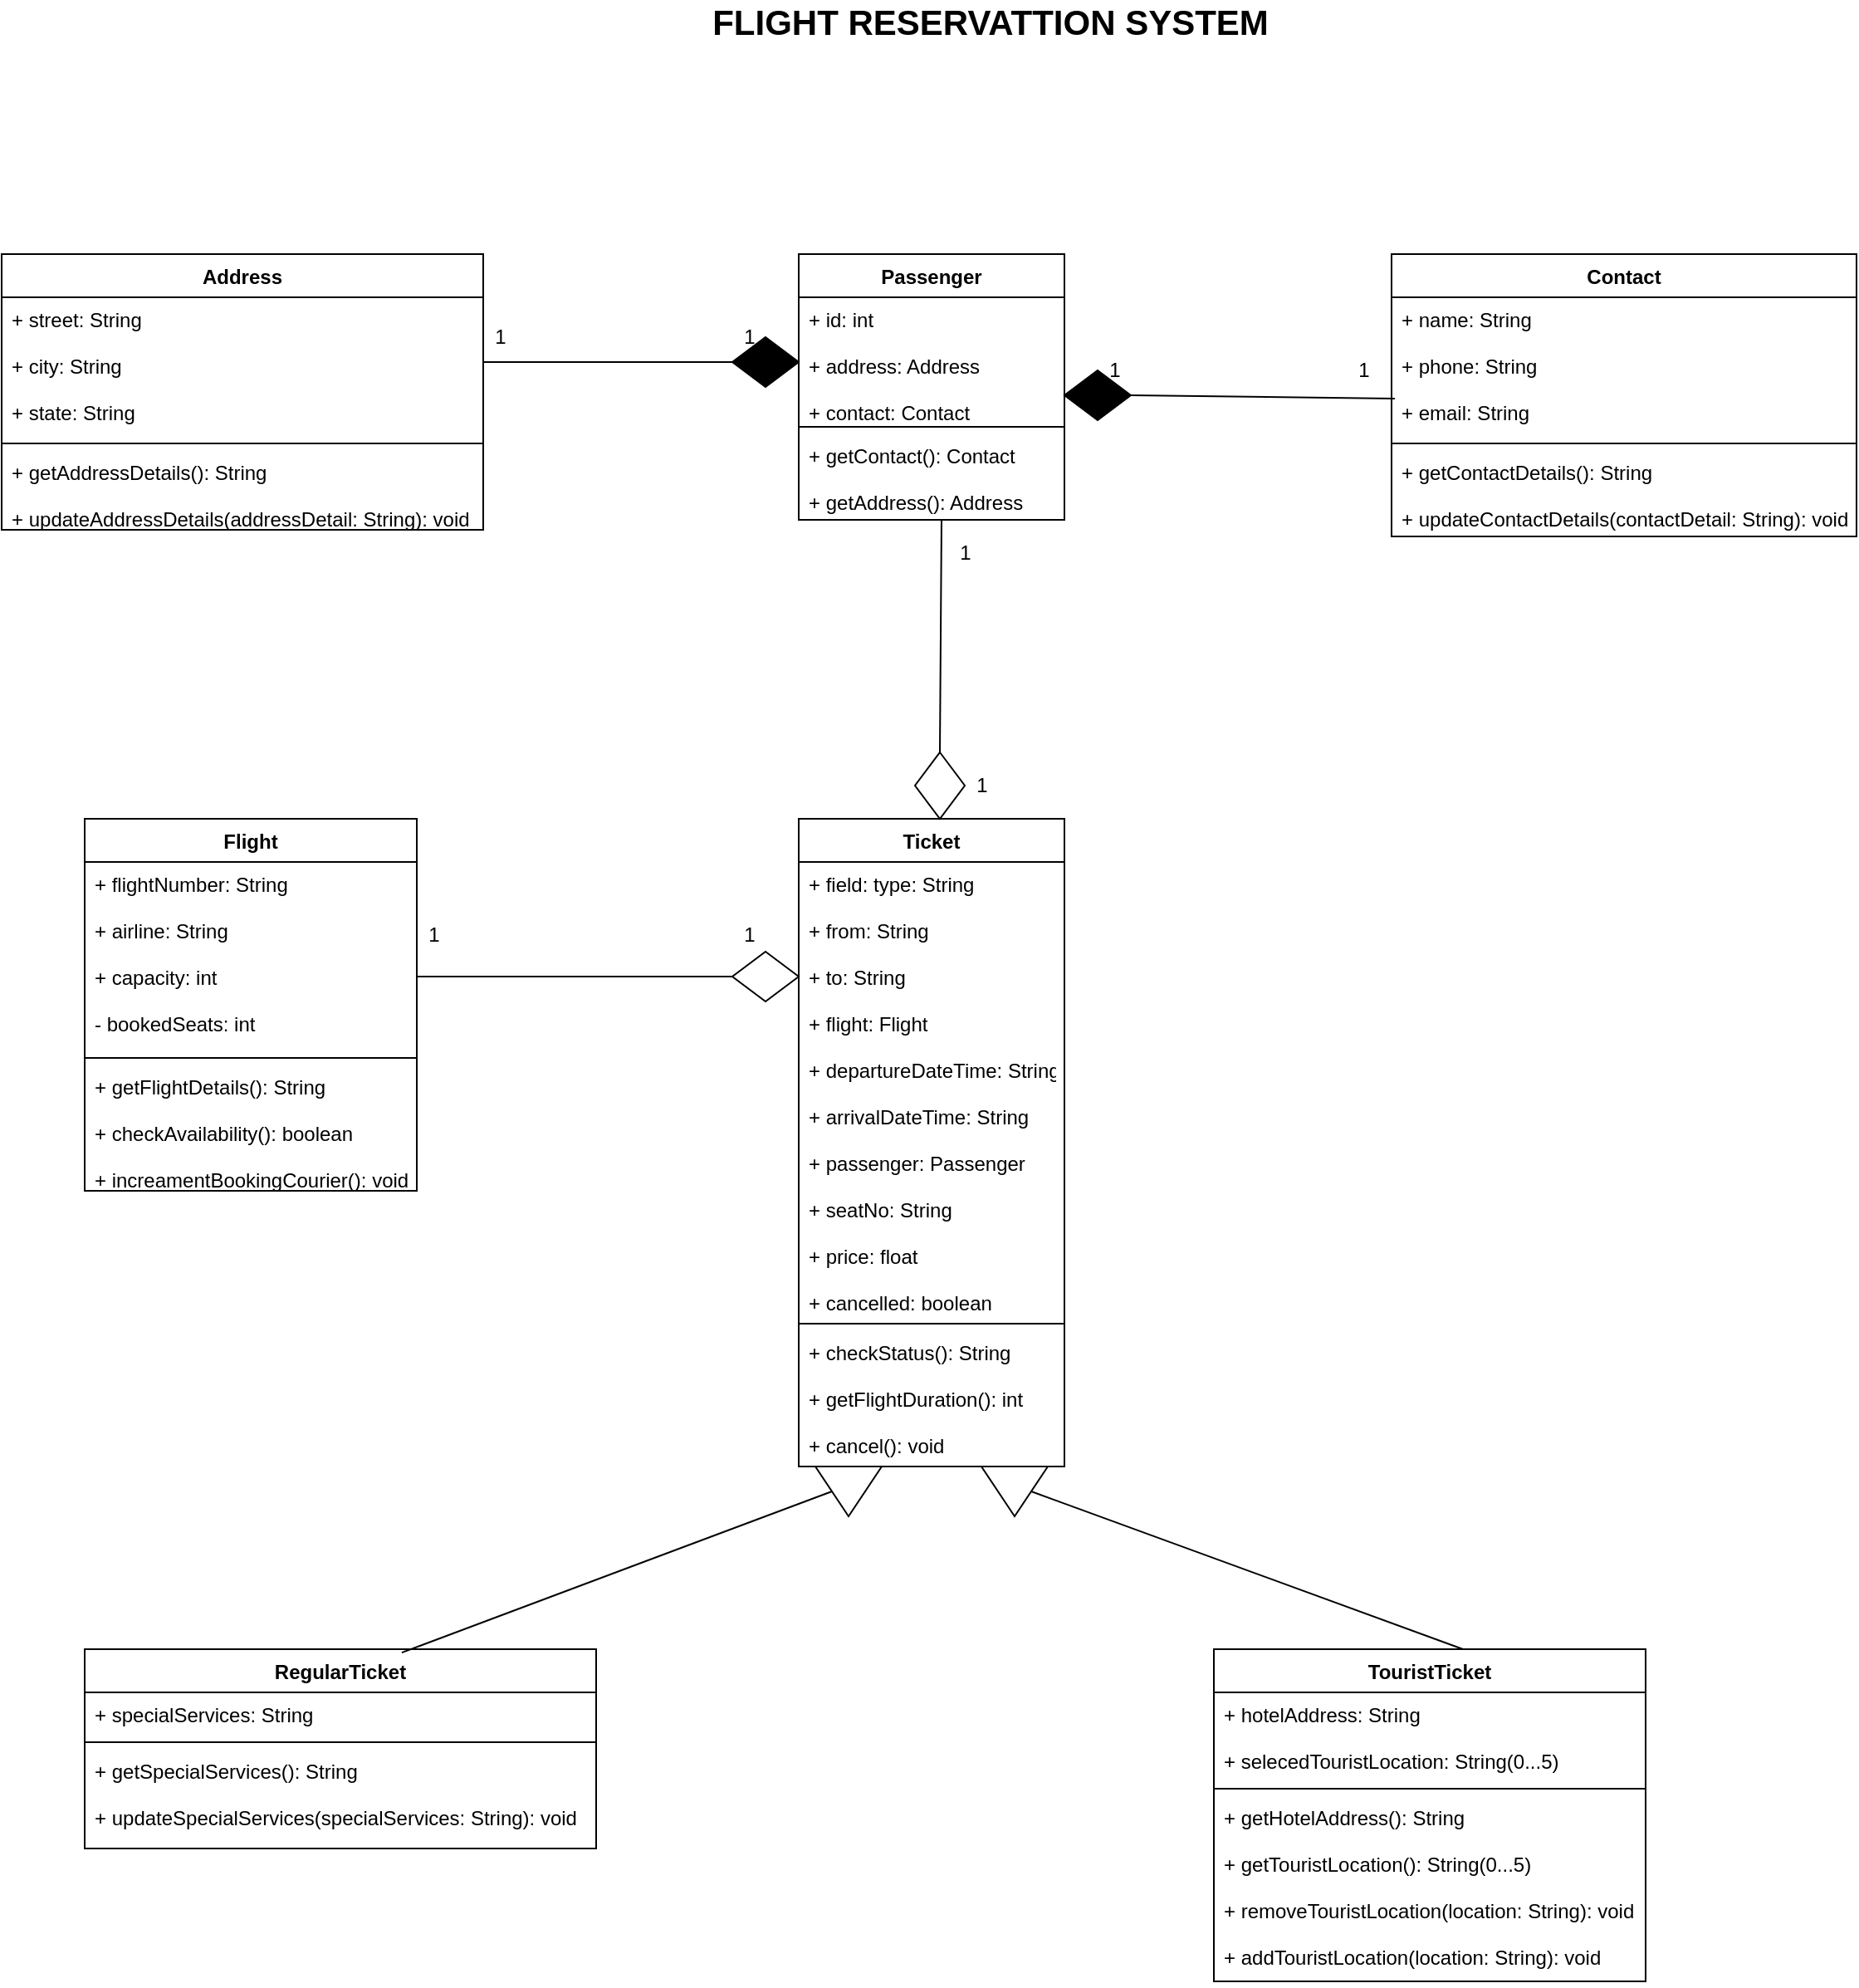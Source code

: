 <mxfile version="14.6.5" type="github">
  <diagram id="jDGhtGgy6Fya30NNC-IF" name="Page-2">
    <mxGraphModel dx="1695" dy="1651" grid="1" gridSize="10" guides="0" tooltips="1" connect="1" arrows="1" fold="1" page="1" pageScale="1" pageWidth="827" pageHeight="1169" math="0" shadow="0">
      <root>
        <mxCell id="gaLubMEoClc1zH-KKvDd-0" />
        <mxCell id="gaLubMEoClc1zH-KKvDd-1" parent="gaLubMEoClc1zH-KKvDd-0" />
        <mxCell id="gaLubMEoClc1zH-KKvDd-2" value="Address" style="swimlane;fontStyle=1;align=center;verticalAlign=top;childLayout=stackLayout;horizontal=1;startSize=26;horizontalStack=0;resizeParent=1;resizeParentMax=0;resizeLast=0;collapsible=1;marginBottom=0;" parent="gaLubMEoClc1zH-KKvDd-1" vertex="1">
          <mxGeometry x="-10" y="-400" width="290" height="166" as="geometry" />
        </mxCell>
        <mxCell id="gaLubMEoClc1zH-KKvDd-3" value="+ street: String&#xa;&#xa;+ city: String&#xa;&#xa;+ state: String" style="text;strokeColor=none;fillColor=none;align=left;verticalAlign=top;spacingLeft=4;spacingRight=4;overflow=hidden;rotatable=0;points=[[0,0.5],[1,0.5]];portConstraint=eastwest;" parent="gaLubMEoClc1zH-KKvDd-2" vertex="1">
          <mxGeometry y="26" width="290" height="84" as="geometry" />
        </mxCell>
        <mxCell id="gaLubMEoClc1zH-KKvDd-4" value="" style="line;strokeWidth=1;fillColor=none;align=left;verticalAlign=middle;spacingTop=-1;spacingLeft=3;spacingRight=3;rotatable=0;labelPosition=right;points=[];portConstraint=eastwest;" parent="gaLubMEoClc1zH-KKvDd-2" vertex="1">
          <mxGeometry y="110" width="290" height="8" as="geometry" />
        </mxCell>
        <mxCell id="gaLubMEoClc1zH-KKvDd-5" value="+ getAddressDetails(): String&#xa;&#xa;+ updateAddressDetails(addressDetail: String): void" style="text;strokeColor=none;fillColor=none;align=left;verticalAlign=top;spacingLeft=4;spacingRight=4;overflow=hidden;rotatable=0;points=[[0,0.5],[1,0.5]];portConstraint=eastwest;" parent="gaLubMEoClc1zH-KKvDd-2" vertex="1">
          <mxGeometry y="118" width="290" height="48" as="geometry" />
        </mxCell>
        <mxCell id="gaLubMEoClc1zH-KKvDd-6" value="Flight" style="swimlane;fontStyle=1;align=center;verticalAlign=top;childLayout=stackLayout;horizontal=1;startSize=26;horizontalStack=0;resizeParent=1;resizeParentMax=0;resizeLast=0;collapsible=1;marginBottom=0;" parent="gaLubMEoClc1zH-KKvDd-1" vertex="1">
          <mxGeometry x="40" y="-60" width="200" height="224" as="geometry" />
        </mxCell>
        <mxCell id="gaLubMEoClc1zH-KKvDd-7" value="+ flightNumber: String&#xa;&#xa;+ airline: String&#xa;&#xa;+ capacity: int&#xa;&#xa;- bookedSeats: int" style="text;strokeColor=none;fillColor=none;align=left;verticalAlign=top;spacingLeft=4;spacingRight=4;overflow=hidden;rotatable=0;points=[[0,0.5],[1,0.5]];portConstraint=eastwest;" parent="gaLubMEoClc1zH-KKvDd-6" vertex="1">
          <mxGeometry y="26" width="200" height="114" as="geometry" />
        </mxCell>
        <mxCell id="gaLubMEoClc1zH-KKvDd-8" value="" style="line;strokeWidth=1;fillColor=none;align=left;verticalAlign=middle;spacingTop=-1;spacingLeft=3;spacingRight=3;rotatable=0;labelPosition=right;points=[];portConstraint=eastwest;" parent="gaLubMEoClc1zH-KKvDd-6" vertex="1">
          <mxGeometry y="140" width="200" height="8" as="geometry" />
        </mxCell>
        <mxCell id="gaLubMEoClc1zH-KKvDd-9" value="+ getFlightDetails(): String&#xa;&#xa;+ checkAvailability(): boolean&#xa;&#xa;+ increamentBookingCourier(): void" style="text;strokeColor=none;fillColor=none;align=left;verticalAlign=top;spacingLeft=4;spacingRight=4;overflow=hidden;rotatable=0;points=[[0,0.5],[1,0.5]];portConstraint=eastwest;" parent="gaLubMEoClc1zH-KKvDd-6" vertex="1">
          <mxGeometry y="148" width="200" height="76" as="geometry" />
        </mxCell>
        <mxCell id="gaLubMEoClc1zH-KKvDd-10" value="Ticket" style="swimlane;fontStyle=1;align=center;verticalAlign=top;childLayout=stackLayout;horizontal=1;startSize=26;horizontalStack=0;resizeParent=1;resizeParentMax=0;resizeLast=0;collapsible=1;marginBottom=0;" parent="gaLubMEoClc1zH-KKvDd-1" vertex="1">
          <mxGeometry x="470" y="-60" width="160" height="390" as="geometry" />
        </mxCell>
        <mxCell id="gaLubMEoClc1zH-KKvDd-11" value="+ field: type: String&#xa;&#xa;+ from: String&#xa;&#xa;+ to: String&#xa;&#xa;+ flight: Flight&#xa;&#xa;+ departureDateTime: String&#xa;&#xa;+ arrivalDateTime: String&#xa;&#xa;+ passenger: Passenger&#xa;&#xa;+ seatNo: String&#xa;&#xa;+ price: float&#xa;&#xa;+ cancelled: boolean" style="text;strokeColor=none;fillColor=none;align=left;verticalAlign=top;spacingLeft=4;spacingRight=4;overflow=hidden;rotatable=0;points=[[0,0.5],[1,0.5]];portConstraint=eastwest;" parent="gaLubMEoClc1zH-KKvDd-10" vertex="1">
          <mxGeometry y="26" width="160" height="274" as="geometry" />
        </mxCell>
        <mxCell id="gaLubMEoClc1zH-KKvDd-12" value="" style="line;strokeWidth=1;fillColor=none;align=left;verticalAlign=middle;spacingTop=-1;spacingLeft=3;spacingRight=3;rotatable=0;labelPosition=right;points=[];portConstraint=eastwest;" parent="gaLubMEoClc1zH-KKvDd-10" vertex="1">
          <mxGeometry y="300" width="160" height="8" as="geometry" />
        </mxCell>
        <mxCell id="gaLubMEoClc1zH-KKvDd-13" value="+ checkStatus(): String&#xa;&#xa;+ getFlightDuration(): int&#xa;&#xa;+ cancel(): void" style="text;strokeColor=none;fillColor=none;align=left;verticalAlign=top;spacingLeft=4;spacingRight=4;overflow=hidden;rotatable=0;points=[[0,0.5],[1,0.5]];portConstraint=eastwest;" parent="gaLubMEoClc1zH-KKvDd-10" vertex="1">
          <mxGeometry y="308" width="160" height="82" as="geometry" />
        </mxCell>
        <mxCell id="gaLubMEoClc1zH-KKvDd-14" value="Passenger" style="swimlane;fontStyle=1;align=center;verticalAlign=top;childLayout=stackLayout;horizontal=1;startSize=26;horizontalStack=0;resizeParent=1;resizeParentMax=0;resizeLast=0;collapsible=1;marginBottom=0;" parent="gaLubMEoClc1zH-KKvDd-1" vertex="1">
          <mxGeometry x="470" y="-400" width="160" height="160" as="geometry" />
        </mxCell>
        <mxCell id="gaLubMEoClc1zH-KKvDd-15" value="+ id: int&#xa;&#xa;+ address: Address&#xa;&#xa;+ contact: Contact" style="text;strokeColor=none;fillColor=none;align=left;verticalAlign=top;spacingLeft=4;spacingRight=4;overflow=hidden;rotatable=0;points=[[0,0.5],[1,0.5]];portConstraint=eastwest;" parent="gaLubMEoClc1zH-KKvDd-14" vertex="1">
          <mxGeometry y="26" width="160" height="74" as="geometry" />
        </mxCell>
        <mxCell id="gaLubMEoClc1zH-KKvDd-16" value="" style="line;strokeWidth=1;fillColor=none;align=left;verticalAlign=middle;spacingTop=-1;spacingLeft=3;spacingRight=3;rotatable=0;labelPosition=right;points=[];portConstraint=eastwest;" parent="gaLubMEoClc1zH-KKvDd-14" vertex="1">
          <mxGeometry y="100" width="160" height="8" as="geometry" />
        </mxCell>
        <mxCell id="gaLubMEoClc1zH-KKvDd-17" value="+ getContact(): Contact&#xa;&#xa;+ getAddress(): Address" style="text;strokeColor=none;fillColor=none;align=left;verticalAlign=top;spacingLeft=4;spacingRight=4;overflow=hidden;rotatable=0;points=[[0,0.5],[1,0.5]];portConstraint=eastwest;" parent="gaLubMEoClc1zH-KKvDd-14" vertex="1">
          <mxGeometry y="108" width="160" height="52" as="geometry" />
        </mxCell>
        <mxCell id="gaLubMEoClc1zH-KKvDd-18" value="Contact" style="swimlane;fontStyle=1;align=center;verticalAlign=top;childLayout=stackLayout;horizontal=1;startSize=26;horizontalStack=0;resizeParent=1;resizeParentMax=0;resizeLast=0;collapsible=1;marginBottom=0;" parent="gaLubMEoClc1zH-KKvDd-1" vertex="1">
          <mxGeometry x="827" y="-400" width="280" height="170" as="geometry" />
        </mxCell>
        <mxCell id="gaLubMEoClc1zH-KKvDd-19" value="+ name: String&#xa;&#xa;+ phone: String&#xa;&#xa;+ email: String " style="text;strokeColor=none;fillColor=none;align=left;verticalAlign=top;spacingLeft=4;spacingRight=4;overflow=hidden;rotatable=0;points=[[0,0.5],[1,0.5]];portConstraint=eastwest;" parent="gaLubMEoClc1zH-KKvDd-18" vertex="1">
          <mxGeometry y="26" width="280" height="84" as="geometry" />
        </mxCell>
        <mxCell id="gaLubMEoClc1zH-KKvDd-20" value="" style="line;strokeWidth=1;fillColor=none;align=left;verticalAlign=middle;spacingTop=-1;spacingLeft=3;spacingRight=3;rotatable=0;labelPosition=right;points=[];portConstraint=eastwest;" parent="gaLubMEoClc1zH-KKvDd-18" vertex="1">
          <mxGeometry y="110" width="280" height="8" as="geometry" />
        </mxCell>
        <mxCell id="gaLubMEoClc1zH-KKvDd-21" value="+ getContactDetails(): String&#xa;&#xa;+ updateContactDetails(contactDetail: String): void" style="text;strokeColor=none;fillColor=none;align=left;verticalAlign=top;spacingLeft=4;spacingRight=4;overflow=hidden;rotatable=0;points=[[0,0.5],[1,0.5]];portConstraint=eastwest;" parent="gaLubMEoClc1zH-KKvDd-18" vertex="1">
          <mxGeometry y="118" width="280" height="52" as="geometry" />
        </mxCell>
        <mxCell id="gaLubMEoClc1zH-KKvDd-22" value="RegularTicket" style="swimlane;fontStyle=1;align=center;verticalAlign=top;childLayout=stackLayout;horizontal=1;startSize=26;horizontalStack=0;resizeParent=1;resizeParentMax=0;resizeLast=0;collapsible=1;marginBottom=0;" parent="gaLubMEoClc1zH-KKvDd-1" vertex="1">
          <mxGeometry x="40" y="440" width="308" height="120" as="geometry" />
        </mxCell>
        <mxCell id="gaLubMEoClc1zH-KKvDd-23" value="+ specialServices: String " style="text;strokeColor=none;fillColor=none;align=left;verticalAlign=top;spacingLeft=4;spacingRight=4;overflow=hidden;rotatable=0;points=[[0,0.5],[1,0.5]];portConstraint=eastwest;" parent="gaLubMEoClc1zH-KKvDd-22" vertex="1">
          <mxGeometry y="26" width="308" height="26" as="geometry" />
        </mxCell>
        <mxCell id="gaLubMEoClc1zH-KKvDd-24" value="" style="line;strokeWidth=1;fillColor=none;align=left;verticalAlign=middle;spacingTop=-1;spacingLeft=3;spacingRight=3;rotatable=0;labelPosition=right;points=[];portConstraint=eastwest;" parent="gaLubMEoClc1zH-KKvDd-22" vertex="1">
          <mxGeometry y="52" width="308" height="8" as="geometry" />
        </mxCell>
        <mxCell id="gaLubMEoClc1zH-KKvDd-25" value="+ getSpecialServices(): String&#xa;&#xa;+ updateSpecialServices(specialServices: String): void" style="text;strokeColor=none;fillColor=none;align=left;verticalAlign=top;spacingLeft=4;spacingRight=4;overflow=hidden;rotatable=0;points=[[0,0.5],[1,0.5]];portConstraint=eastwest;" parent="gaLubMEoClc1zH-KKvDd-22" vertex="1">
          <mxGeometry y="60" width="308" height="60" as="geometry" />
        </mxCell>
        <mxCell id="-ufgY64Nv8U7tKOPMm9p-1" value="TouristTicket" style="swimlane;fontStyle=1;align=center;verticalAlign=top;childLayout=stackLayout;horizontal=1;startSize=26;horizontalStack=0;resizeParent=1;resizeParentMax=0;resizeLast=0;collapsible=1;marginBottom=0;" parent="gaLubMEoClc1zH-KKvDd-1" vertex="1">
          <mxGeometry x="720" y="440" width="260" height="200" as="geometry" />
        </mxCell>
        <mxCell id="-ufgY64Nv8U7tKOPMm9p-2" value="+ hotelAddress: String&#xa;&#xa;+ selecedTouristLocation: String(0...5)" style="text;strokeColor=none;fillColor=none;align=left;verticalAlign=top;spacingLeft=4;spacingRight=4;overflow=hidden;rotatable=0;points=[[0,0.5],[1,0.5]];portConstraint=eastwest;" parent="-ufgY64Nv8U7tKOPMm9p-1" vertex="1">
          <mxGeometry y="26" width="260" height="54" as="geometry" />
        </mxCell>
        <mxCell id="-ufgY64Nv8U7tKOPMm9p-3" value="" style="line;strokeWidth=1;fillColor=none;align=left;verticalAlign=middle;spacingTop=-1;spacingLeft=3;spacingRight=3;rotatable=0;labelPosition=right;points=[];portConstraint=eastwest;" parent="-ufgY64Nv8U7tKOPMm9p-1" vertex="1">
          <mxGeometry y="80" width="260" height="8" as="geometry" />
        </mxCell>
        <mxCell id="-ufgY64Nv8U7tKOPMm9p-4" value="+ getHotelAddress(): String&#xa;&#xa;+ getTouristLocation(): String(0...5)&#xa;&#xa;+ removeTouristLocation(location: String): void&#xa;&#xa;+ addTouristLocation(location: String): void&#xa;&#xa;" style="text;strokeColor=none;fillColor=none;align=left;verticalAlign=top;spacingLeft=4;spacingRight=4;overflow=hidden;rotatable=0;points=[[0,0.5],[1,0.5]];portConstraint=eastwest;" parent="-ufgY64Nv8U7tKOPMm9p-1" vertex="1">
          <mxGeometry y="88" width="260" height="112" as="geometry" />
        </mxCell>
        <mxCell id="-ufgY64Nv8U7tKOPMm9p-5" value="" style="rhombus;whiteSpace=wrap;html=1;fillColor=#000000;gradientColor=#000000;" parent="gaLubMEoClc1zH-KKvDd-1" vertex="1">
          <mxGeometry x="430" y="-350" width="40" height="30" as="geometry" />
        </mxCell>
        <mxCell id="-ufgY64Nv8U7tKOPMm9p-6" value="" style="rhombus;whiteSpace=wrap;html=1;fillColor=#000000;gradientColor=#000000;" parent="gaLubMEoClc1zH-KKvDd-1" vertex="1">
          <mxGeometry x="630" y="-330" width="40" height="30" as="geometry" />
        </mxCell>
        <mxCell id="-ufgY64Nv8U7tKOPMm9p-7" value="" style="rhombus;whiteSpace=wrap;html=1;fontStyle=1;verticalAlign=top;startSize=26;" parent="gaLubMEoClc1zH-KKvDd-1" vertex="1">
          <mxGeometry x="540" y="-100" width="30" height="40" as="geometry" />
        </mxCell>
        <mxCell id="-ufgY64Nv8U7tKOPMm9p-9" value="" style="rhombus;whiteSpace=wrap;html=1;" parent="gaLubMEoClc1zH-KKvDd-1" vertex="1">
          <mxGeometry x="430" y="20" width="40" height="30" as="geometry" />
        </mxCell>
        <mxCell id="-ufgY64Nv8U7tKOPMm9p-10" value="" style="triangle;whiteSpace=wrap;html=1;direction=south;" parent="gaLubMEoClc1zH-KKvDd-1" vertex="1">
          <mxGeometry x="480" y="330" width="40" height="30" as="geometry" />
        </mxCell>
        <mxCell id="-ufgY64Nv8U7tKOPMm9p-11" value="" style="triangle;whiteSpace=wrap;html=1;direction=south;" parent="gaLubMEoClc1zH-KKvDd-1" vertex="1">
          <mxGeometry x="580" y="330" width="40" height="30" as="geometry" />
        </mxCell>
        <mxCell id="-ufgY64Nv8U7tKOPMm9p-12" value="" style="endArrow=none;html=1;entryX=0.5;entryY=1;entryDx=0;entryDy=0;exitX=0.62;exitY=0.017;exitDx=0;exitDy=0;exitPerimeter=0;" parent="gaLubMEoClc1zH-KKvDd-1" source="gaLubMEoClc1zH-KKvDd-22" target="-ufgY64Nv8U7tKOPMm9p-10" edge="1">
          <mxGeometry width="50" height="50" relative="1" as="geometry">
            <mxPoint x="620" y="480" as="sourcePoint" />
            <mxPoint x="670" y="430" as="targetPoint" />
          </mxGeometry>
        </mxCell>
        <mxCell id="-ufgY64Nv8U7tKOPMm9p-13" value="" style="endArrow=none;html=1;entryX=0.5;entryY=0;entryDx=0;entryDy=0;exitX=0.577;exitY=0;exitDx=0;exitDy=0;exitPerimeter=0;" parent="gaLubMEoClc1zH-KKvDd-1" source="-ufgY64Nv8U7tKOPMm9p-1" target="-ufgY64Nv8U7tKOPMm9p-11" edge="1">
          <mxGeometry width="50" height="50" relative="1" as="geometry">
            <mxPoint x="570" y="480" as="sourcePoint" />
            <mxPoint x="620" y="430" as="targetPoint" />
          </mxGeometry>
        </mxCell>
        <mxCell id="-ufgY64Nv8U7tKOPMm9p-14" value="" style="endArrow=none;html=1;entryX=0;entryY=0.5;entryDx=0;entryDy=0;" parent="gaLubMEoClc1zH-KKvDd-1" target="-ufgY64Nv8U7tKOPMm9p-9" edge="1">
          <mxGeometry width="50" height="50" relative="1" as="geometry">
            <mxPoint x="240" y="35" as="sourcePoint" />
            <mxPoint x="620" y="60" as="targetPoint" />
          </mxGeometry>
        </mxCell>
        <mxCell id="-ufgY64Nv8U7tKOPMm9p-15" value="1" style="text;html=1;align=center;verticalAlign=middle;resizable=0;points=[];autosize=1;strokeColor=none;" parent="gaLubMEoClc1zH-KKvDd-1" vertex="1">
          <mxGeometry x="430" width="20" height="20" as="geometry" />
        </mxCell>
        <mxCell id="-ufgY64Nv8U7tKOPMm9p-16" value="1" style="text;html=1;align=center;verticalAlign=middle;resizable=0;points=[];autosize=1;strokeColor=none;" parent="gaLubMEoClc1zH-KKvDd-1" vertex="1">
          <mxGeometry x="240" width="20" height="20" as="geometry" />
        </mxCell>
        <mxCell id="-ufgY64Nv8U7tKOPMm9p-17" value="" style="endArrow=none;html=1;exitX=0.5;exitY=0;exitDx=0;exitDy=0;" parent="gaLubMEoClc1zH-KKvDd-1" source="-ufgY64Nv8U7tKOPMm9p-7" edge="1">
          <mxGeometry width="50" height="50" relative="1" as="geometry">
            <mxPoint x="570" y="-140" as="sourcePoint" />
            <mxPoint x="556" y="-240" as="targetPoint" />
          </mxGeometry>
        </mxCell>
        <mxCell id="-ufgY64Nv8U7tKOPMm9p-18" value="1" style="text;html=1;align=center;verticalAlign=middle;resizable=0;points=[];autosize=1;strokeColor=none;" parent="gaLubMEoClc1zH-KKvDd-1" vertex="1">
          <mxGeometry x="560" y="-230" width="20" height="20" as="geometry" />
        </mxCell>
        <mxCell id="-ufgY64Nv8U7tKOPMm9p-19" value="1" style="text;html=1;align=center;verticalAlign=middle;resizable=0;points=[];autosize=1;strokeColor=none;" parent="gaLubMEoClc1zH-KKvDd-1" vertex="1">
          <mxGeometry x="570" y="-90" width="20" height="20" as="geometry" />
        </mxCell>
        <mxCell id="-ufgY64Nv8U7tKOPMm9p-20" value="" style="endArrow=none;html=1;entryX=0;entryY=0.5;entryDx=0;entryDy=0;" parent="gaLubMEoClc1zH-KKvDd-1" target="-ufgY64Nv8U7tKOPMm9p-5" edge="1">
          <mxGeometry width="50" height="50" relative="1" as="geometry">
            <mxPoint x="280" y="-335" as="sourcePoint" />
            <mxPoint x="620" y="-190" as="targetPoint" />
          </mxGeometry>
        </mxCell>
        <mxCell id="-ufgY64Nv8U7tKOPMm9p-21" value="" style="endArrow=none;html=1;entryX=1;entryY=0.5;entryDx=0;entryDy=0;exitX=0.007;exitY=0.726;exitDx=0;exitDy=0;exitPerimeter=0;" parent="gaLubMEoClc1zH-KKvDd-1" source="gaLubMEoClc1zH-KKvDd-19" target="-ufgY64Nv8U7tKOPMm9p-6" edge="1">
          <mxGeometry width="50" height="50" relative="1" as="geometry">
            <mxPoint x="570" y="-140" as="sourcePoint" />
            <mxPoint x="620" y="-190" as="targetPoint" />
          </mxGeometry>
        </mxCell>
        <mxCell id="-ufgY64Nv8U7tKOPMm9p-22" value="1" style="text;html=1;align=center;verticalAlign=middle;resizable=0;points=[];autosize=1;strokeColor=none;" parent="gaLubMEoClc1zH-KKvDd-1" vertex="1">
          <mxGeometry x="280" y="-360" width="20" height="20" as="geometry" />
        </mxCell>
        <mxCell id="-ufgY64Nv8U7tKOPMm9p-23" value="1" style="text;html=1;align=center;verticalAlign=middle;resizable=0;points=[];autosize=1;strokeColor=none;" parent="gaLubMEoClc1zH-KKvDd-1" vertex="1">
          <mxGeometry x="430" y="-360" width="20" height="20" as="geometry" />
        </mxCell>
        <mxCell id="-ufgY64Nv8U7tKOPMm9p-24" value="1" style="text;html=1;align=center;verticalAlign=middle;resizable=0;points=[];autosize=1;strokeColor=none;" parent="gaLubMEoClc1zH-KKvDd-1" vertex="1">
          <mxGeometry x="650" y="-340" width="20" height="20" as="geometry" />
        </mxCell>
        <mxCell id="-ufgY64Nv8U7tKOPMm9p-25" value="1" style="text;html=1;align=center;verticalAlign=middle;resizable=0;points=[];autosize=1;strokeColor=none;" parent="gaLubMEoClc1zH-KKvDd-1" vertex="1">
          <mxGeometry x="800" y="-340" width="20" height="20" as="geometry" />
        </mxCell>
        <mxCell id="-ufgY64Nv8U7tKOPMm9p-26" value="&lt;font style=&quot;font-size: 21px&quot;&gt;&lt;b&gt;FLIGHT RESERVATTION SYSTEM&lt;/b&gt;&lt;/font&gt;" style="text;html=1;align=center;verticalAlign=middle;resizable=0;points=[];autosize=1;strokeColor=none;" parent="gaLubMEoClc1zH-KKvDd-1" vertex="1">
          <mxGeometry x="410" y="-550" width="350" height="20" as="geometry" />
        </mxCell>
      </root>
    </mxGraphModel>
  </diagram>
</mxfile>
